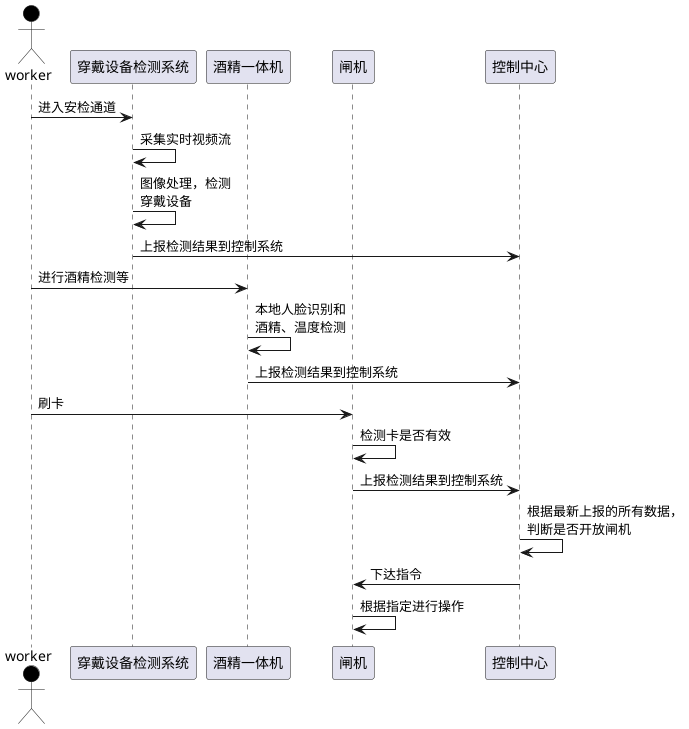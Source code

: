 @startuml
actor worker #black
participant 穿戴设备检测系统 as ca
participant 酒精一体机 as ad
participant 闸机 as gm
participant 控制中心 as cc

worker -> ca: 进入安检通道
ca -> ca: 采集实时视频流
ca -> ca: 图像处理，检测\n穿戴设备

ca -> cc: 上报检测结果到控制系统

worker -> ad: 进行酒精检测等
ad -> ad: 本地人脸识别和\n酒精、温度检测
ad -> cc: 上报检测结果到控制系统

worker -> gm: 刷卡
gm -> gm: 检测卡是否有效
gm -> cc: 上报检测结果到控制系统

cc -> cc: 根据最新上报的所有数据，\n判断是否开放闸机

cc -> gm: 下达指令

gm -> gm: 根据指定进行操作
@enduml